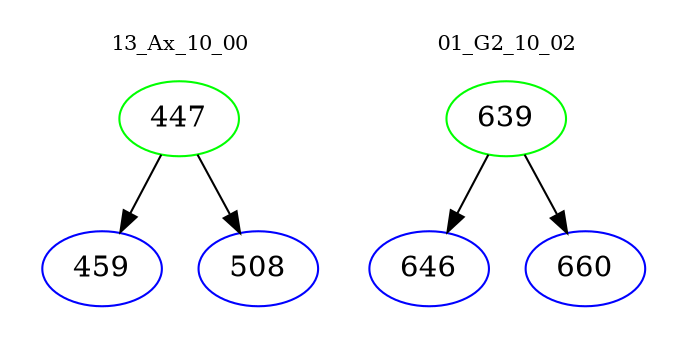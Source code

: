 digraph{
subgraph cluster_0 {
color = white
label = "13_Ax_10_00";
fontsize=10;
T0_447 [label="447", color="green"]
T0_447 -> T0_459 [color="black"]
T0_459 [label="459", color="blue"]
T0_447 -> T0_508 [color="black"]
T0_508 [label="508", color="blue"]
}
subgraph cluster_1 {
color = white
label = "01_G2_10_02";
fontsize=10;
T1_639 [label="639", color="green"]
T1_639 -> T1_646 [color="black"]
T1_646 [label="646", color="blue"]
T1_639 -> T1_660 [color="black"]
T1_660 [label="660", color="blue"]
}
}
